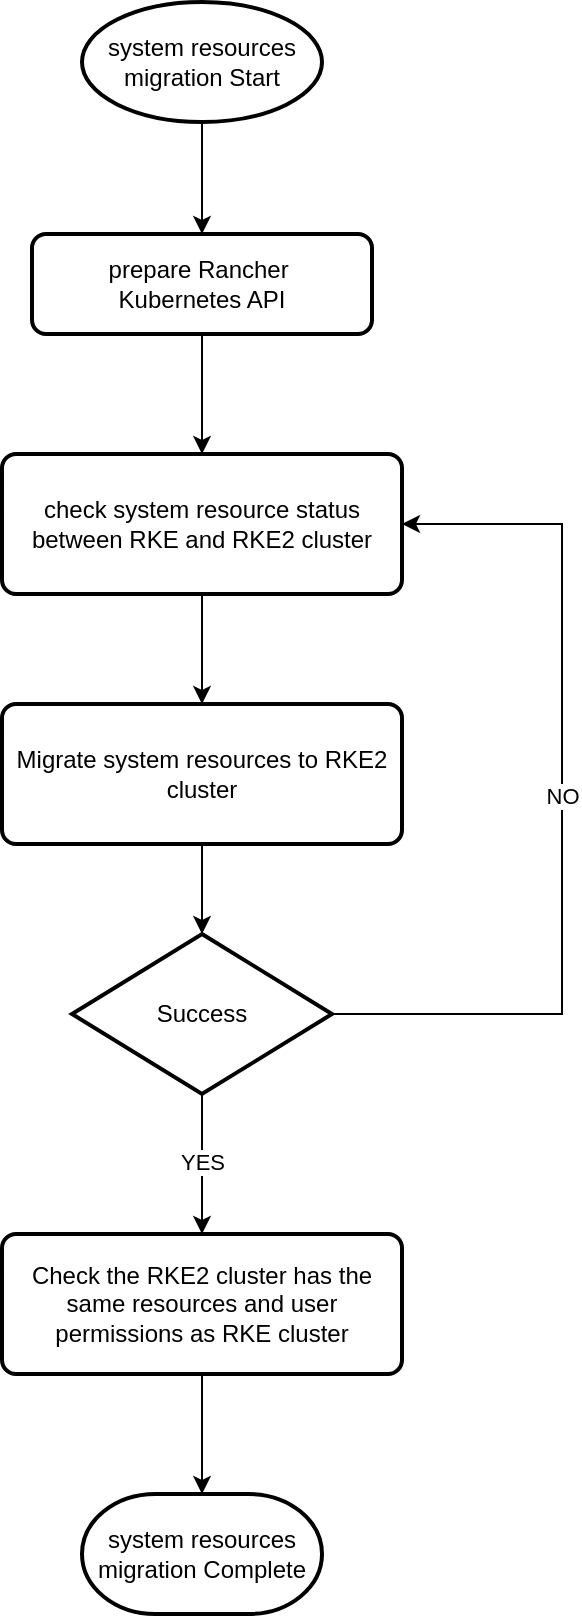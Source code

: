 <mxfile version="26.1.1">
  <diagram name="第 1 页" id="Mwxz7kaE5-mWuapdTI5x">
    <mxGraphModel dx="1242" dy="741" grid="0" gridSize="10" guides="1" tooltips="1" connect="1" arrows="1" fold="1" page="0" pageScale="1" pageWidth="827" pageHeight="1169" background="#ffffff" math="0" shadow="0">
      <root>
        <mxCell id="0" />
        <mxCell id="1" parent="0" />
        <mxCell id="P5PfYAAZ36n7NTvtuzEC-13" value="" style="edgeStyle=orthogonalEdgeStyle;rounded=0;orthogonalLoop=1;jettySize=auto;html=1;" edge="1" parent="1" source="P5PfYAAZ36n7NTvtuzEC-3" target="P5PfYAAZ36n7NTvtuzEC-4">
          <mxGeometry relative="1" as="geometry" />
        </mxCell>
        <mxCell id="P5PfYAAZ36n7NTvtuzEC-3" value="prepare Rancher&amp;nbsp;&lt;div&gt;Kubernetes API&lt;/div&gt;" style="rounded=1;whiteSpace=wrap;html=1;absoluteArcSize=1;arcSize=14;strokeWidth=2;" vertex="1" parent="1">
          <mxGeometry x="105" y="280" width="170" height="50" as="geometry" />
        </mxCell>
        <mxCell id="P5PfYAAZ36n7NTvtuzEC-14" value="" style="edgeStyle=orthogonalEdgeStyle;rounded=0;orthogonalLoop=1;jettySize=auto;html=1;" edge="1" parent="1" source="P5PfYAAZ36n7NTvtuzEC-4" target="P5PfYAAZ36n7NTvtuzEC-5">
          <mxGeometry relative="1" as="geometry" />
        </mxCell>
        <mxCell id="P5PfYAAZ36n7NTvtuzEC-4" value="check system resource status between RKE and RKE2 cluster" style="rounded=1;whiteSpace=wrap;html=1;absoluteArcSize=1;arcSize=14;strokeWidth=2;" vertex="1" parent="1">
          <mxGeometry x="90" y="390" width="200" height="70" as="geometry" />
        </mxCell>
        <mxCell id="P5PfYAAZ36n7NTvtuzEC-15" value="" style="edgeStyle=orthogonalEdgeStyle;rounded=0;orthogonalLoop=1;jettySize=auto;html=1;" edge="1" parent="1" source="P5PfYAAZ36n7NTvtuzEC-5" target="P5PfYAAZ36n7NTvtuzEC-6">
          <mxGeometry relative="1" as="geometry" />
        </mxCell>
        <mxCell id="P5PfYAAZ36n7NTvtuzEC-5" value="Migrate system resources to RKE2 cluster" style="rounded=1;whiteSpace=wrap;html=1;absoluteArcSize=1;arcSize=14;strokeWidth=2;" vertex="1" parent="1">
          <mxGeometry x="90" y="515" width="200" height="70" as="geometry" />
        </mxCell>
        <mxCell id="P5PfYAAZ36n7NTvtuzEC-16" value="" style="edgeStyle=orthogonalEdgeStyle;rounded=0;orthogonalLoop=1;jettySize=auto;html=1;" edge="1" parent="1" source="P5PfYAAZ36n7NTvtuzEC-6" target="P5PfYAAZ36n7NTvtuzEC-7">
          <mxGeometry relative="1" as="geometry" />
        </mxCell>
        <mxCell id="P5PfYAAZ36n7NTvtuzEC-17" value="YES" style="edgeLabel;html=1;align=center;verticalAlign=middle;resizable=0;points=[];" vertex="1" connectable="0" parent="P5PfYAAZ36n7NTvtuzEC-16">
          <mxGeometry x="-0.029" relative="1" as="geometry">
            <mxPoint as="offset" />
          </mxGeometry>
        </mxCell>
        <mxCell id="P5PfYAAZ36n7NTvtuzEC-6" value="Success" style="strokeWidth=2;html=1;shape=mxgraph.flowchart.decision;whiteSpace=wrap;" vertex="1" parent="1">
          <mxGeometry x="125" y="630" width="130" height="80" as="geometry" />
        </mxCell>
        <mxCell id="P5PfYAAZ36n7NTvtuzEC-18" value="" style="edgeStyle=orthogonalEdgeStyle;rounded=0;orthogonalLoop=1;jettySize=auto;html=1;" edge="1" parent="1" source="P5PfYAAZ36n7NTvtuzEC-7" target="P5PfYAAZ36n7NTvtuzEC-9">
          <mxGeometry relative="1" as="geometry" />
        </mxCell>
        <mxCell id="P5PfYAAZ36n7NTvtuzEC-7" value="Check the RKE2 cluster has the same resources and user permissions as RKE cluster" style="rounded=1;whiteSpace=wrap;html=1;absoluteArcSize=1;arcSize=14;strokeWidth=2;" vertex="1" parent="1">
          <mxGeometry x="90" y="780" width="200" height="70" as="geometry" />
        </mxCell>
        <mxCell id="P5PfYAAZ36n7NTvtuzEC-9" value="system resources migration Complete" style="strokeWidth=2;html=1;shape=mxgraph.flowchart.terminator;whiteSpace=wrap;" vertex="1" parent="1">
          <mxGeometry x="130" y="910" width="120" height="60" as="geometry" />
        </mxCell>
        <mxCell id="P5PfYAAZ36n7NTvtuzEC-22" value="" style="edgeStyle=orthogonalEdgeStyle;rounded=0;orthogonalLoop=1;jettySize=auto;html=1;" edge="1" parent="1" source="P5PfYAAZ36n7NTvtuzEC-10" target="P5PfYAAZ36n7NTvtuzEC-3">
          <mxGeometry relative="1" as="geometry" />
        </mxCell>
        <mxCell id="P5PfYAAZ36n7NTvtuzEC-10" value="system resources migration Start" style="strokeWidth=2;html=1;shape=mxgraph.flowchart.start_1;whiteSpace=wrap;" vertex="1" parent="1">
          <mxGeometry x="130" y="164" width="120" height="60" as="geometry" />
        </mxCell>
        <mxCell id="P5PfYAAZ36n7NTvtuzEC-19" value="" style="endArrow=classic;html=1;rounded=0;exitX=1;exitY=0.5;exitDx=0;exitDy=0;exitPerimeter=0;entryX=1;entryY=0.5;entryDx=0;entryDy=0;" edge="1" parent="1" source="P5PfYAAZ36n7NTvtuzEC-6" target="P5PfYAAZ36n7NTvtuzEC-4">
          <mxGeometry width="50" height="50" relative="1" as="geometry">
            <mxPoint x="380" y="660" as="sourcePoint" />
            <mxPoint x="430" y="610" as="targetPoint" />
            <Array as="points">
              <mxPoint x="370" y="670" />
              <mxPoint x="370" y="425" />
            </Array>
          </mxGeometry>
        </mxCell>
        <mxCell id="P5PfYAAZ36n7NTvtuzEC-20" value="NO" style="edgeLabel;html=1;align=center;verticalAlign=middle;resizable=0;points=[];" vertex="1" connectable="0" parent="P5PfYAAZ36n7NTvtuzEC-19">
          <mxGeometry x="0.018" relative="1" as="geometry">
            <mxPoint as="offset" />
          </mxGeometry>
        </mxCell>
      </root>
    </mxGraphModel>
  </diagram>
</mxfile>
